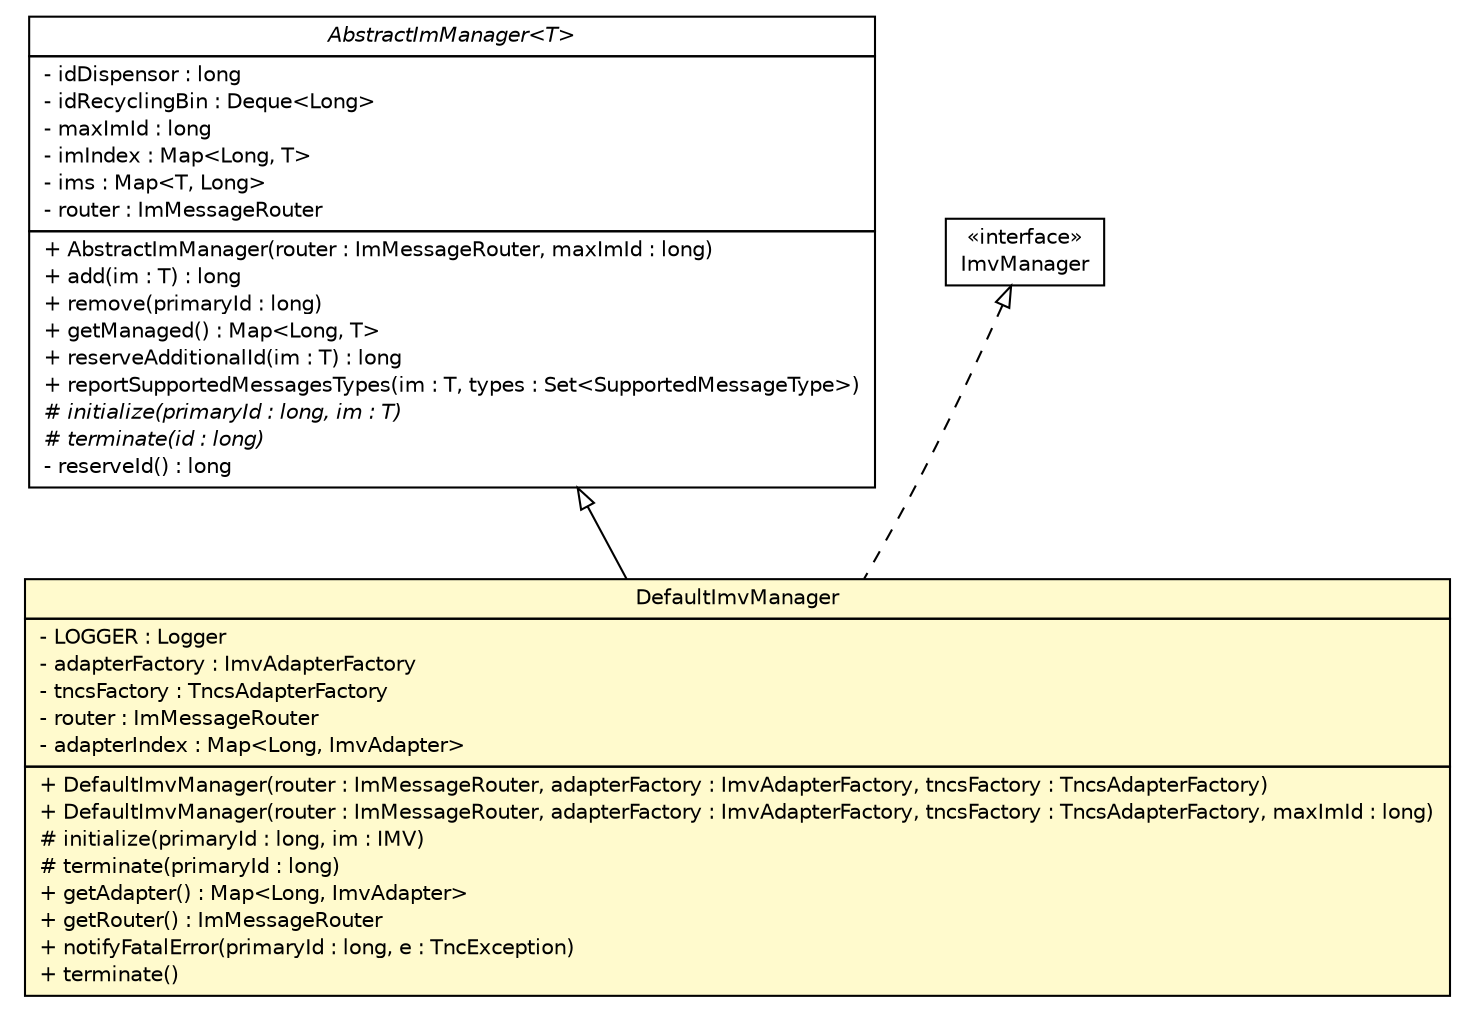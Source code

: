 #!/usr/local/bin/dot
#
# Class diagram 
# Generated by UMLGraph version R5_6 (http://www.umlgraph.org/)
#

digraph G {
	edge [fontname="Helvetica",fontsize=10,labelfontname="Helvetica",labelfontsize=10];
	node [fontname="Helvetica",fontsize=10,shape=plaintext];
	nodesep=0.25;
	ranksep=0.5;
	// de.hsbremen.tc.tnc.tnccs.im.manager.AbstractImManager<T>
	c13719 [label=<<table title="de.hsbremen.tc.tnc.tnccs.im.manager.AbstractImManager" border="0" cellborder="1" cellspacing="0" cellpadding="2" port="p" href="../AbstractImManager.html">
		<tr><td><table border="0" cellspacing="0" cellpadding="1">
<tr><td align="center" balign="center"><font face="Helvetica-Oblique"> AbstractImManager&lt;T&gt; </font></td></tr>
		</table></td></tr>
		<tr><td><table border="0" cellspacing="0" cellpadding="1">
<tr><td align="left" balign="left"> - idDispensor : long </td></tr>
<tr><td align="left" balign="left"> - idRecyclingBin : Deque&lt;Long&gt; </td></tr>
<tr><td align="left" balign="left"> - maxImId : long </td></tr>
<tr><td align="left" balign="left"> - imIndex : Map&lt;Long, T&gt; </td></tr>
<tr><td align="left" balign="left"> - ims : Map&lt;T, Long&gt; </td></tr>
<tr><td align="left" balign="left"> - router : ImMessageRouter </td></tr>
		</table></td></tr>
		<tr><td><table border="0" cellspacing="0" cellpadding="1">
<tr><td align="left" balign="left"> + AbstractImManager(router : ImMessageRouter, maxImId : long) </td></tr>
<tr><td align="left" balign="left"> + add(im : T) : long </td></tr>
<tr><td align="left" balign="left"> + remove(primaryId : long) </td></tr>
<tr><td align="left" balign="left"> + getManaged() : Map&lt;Long, T&gt; </td></tr>
<tr><td align="left" balign="left"> + reserveAdditionalId(im : T) : long </td></tr>
<tr><td align="left" balign="left"> + reportSupportedMessagesTypes(im : T, types : Set&lt;SupportedMessageType&gt;) </td></tr>
<tr><td align="left" balign="left"><font face="Helvetica-Oblique" point-size="10.0"> # initialize(primaryId : long, im : T) </font></td></tr>
<tr><td align="left" balign="left"><font face="Helvetica-Oblique" point-size="10.0"> # terminate(id : long) </font></td></tr>
<tr><td align="left" balign="left"> - reserveId() : long </td></tr>
		</table></td></tr>
		</table>>, URL="../AbstractImManager.html", fontname="Helvetica", fontcolor="black", fontsize=10.0];
	// de.hsbremen.tc.tnc.tnccs.im.manager.ImvManager
	c13720 [label=<<table title="de.hsbremen.tc.tnc.tnccs.im.manager.ImvManager" border="0" cellborder="1" cellspacing="0" cellpadding="2" port="p" href="../ImvManager.html">
		<tr><td><table border="0" cellspacing="0" cellpadding="1">
<tr><td align="center" balign="center"> &#171;interface&#187; </td></tr>
<tr><td align="center" balign="center"> ImvManager </td></tr>
		</table></td></tr>
		</table>>, URL="../ImvManager.html", fontname="Helvetica", fontcolor="black", fontsize=10.0];
	// de.hsbremen.tc.tnc.tnccs.im.manager.simple.DefaultImvManager
	c13721 [label=<<table title="de.hsbremen.tc.tnc.tnccs.im.manager.simple.DefaultImvManager" border="0" cellborder="1" cellspacing="0" cellpadding="2" port="p" bgcolor="lemonChiffon" href="./DefaultImvManager.html">
		<tr><td><table border="0" cellspacing="0" cellpadding="1">
<tr><td align="center" balign="center"> DefaultImvManager </td></tr>
		</table></td></tr>
		<tr><td><table border="0" cellspacing="0" cellpadding="1">
<tr><td align="left" balign="left"> - LOGGER : Logger </td></tr>
<tr><td align="left" balign="left"> - adapterFactory : ImvAdapterFactory </td></tr>
<tr><td align="left" balign="left"> - tncsFactory : TncsAdapterFactory </td></tr>
<tr><td align="left" balign="left"> - router : ImMessageRouter </td></tr>
<tr><td align="left" balign="left"> - adapterIndex : Map&lt;Long, ImvAdapter&gt; </td></tr>
		</table></td></tr>
		<tr><td><table border="0" cellspacing="0" cellpadding="1">
<tr><td align="left" balign="left"> + DefaultImvManager(router : ImMessageRouter, adapterFactory : ImvAdapterFactory, tncsFactory : TncsAdapterFactory) </td></tr>
<tr><td align="left" balign="left"> + DefaultImvManager(router : ImMessageRouter, adapterFactory : ImvAdapterFactory, tncsFactory : TncsAdapterFactory, maxImId : long) </td></tr>
<tr><td align="left" balign="left"> # initialize(primaryId : long, im : IMV) </td></tr>
<tr><td align="left" balign="left"> # terminate(primaryId : long) </td></tr>
<tr><td align="left" balign="left"> + getAdapter() : Map&lt;Long, ImvAdapter&gt; </td></tr>
<tr><td align="left" balign="left"> + getRouter() : ImMessageRouter </td></tr>
<tr><td align="left" balign="left"> + notifyFatalError(primaryId : long, e : TncException) </td></tr>
<tr><td align="left" balign="left"> + terminate() </td></tr>
		</table></td></tr>
		</table>>, URL="./DefaultImvManager.html", fontname="Helvetica", fontcolor="black", fontsize=10.0];
	//de.hsbremen.tc.tnc.tnccs.im.manager.simple.DefaultImvManager extends de.hsbremen.tc.tnc.tnccs.im.manager.AbstractImManager<org.trustedcomputinggroup.tnc.ifimv.IMV>
	c13719:p -> c13721:p [dir=back,arrowtail=empty];
	//de.hsbremen.tc.tnc.tnccs.im.manager.simple.DefaultImvManager implements de.hsbremen.tc.tnc.tnccs.im.manager.ImvManager
	c13720:p -> c13721:p [dir=back,arrowtail=empty,style=dashed];
}

